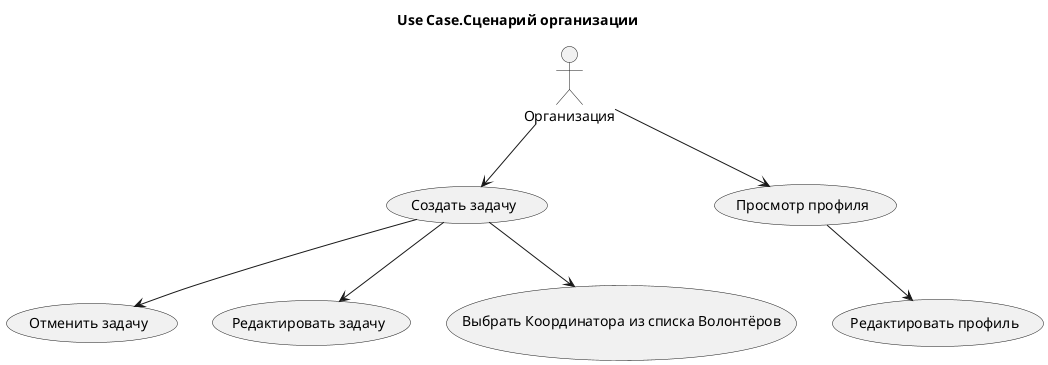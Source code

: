 @startuml

skinparam style classic

title Use Case.Сценарий организации

:Организация: 

Организация --> (Создать задачу)
(Создать задачу) --> (Отменить задачу)
(Создать задачу) --> (Редактировать задачу)
(Создать задачу) --> (Выбрать Координатора из списка Волонтёров)

Организация --> (Просмотр профиля)
(Просмотр профиля) --> (Редактировать профиль)

@enduml